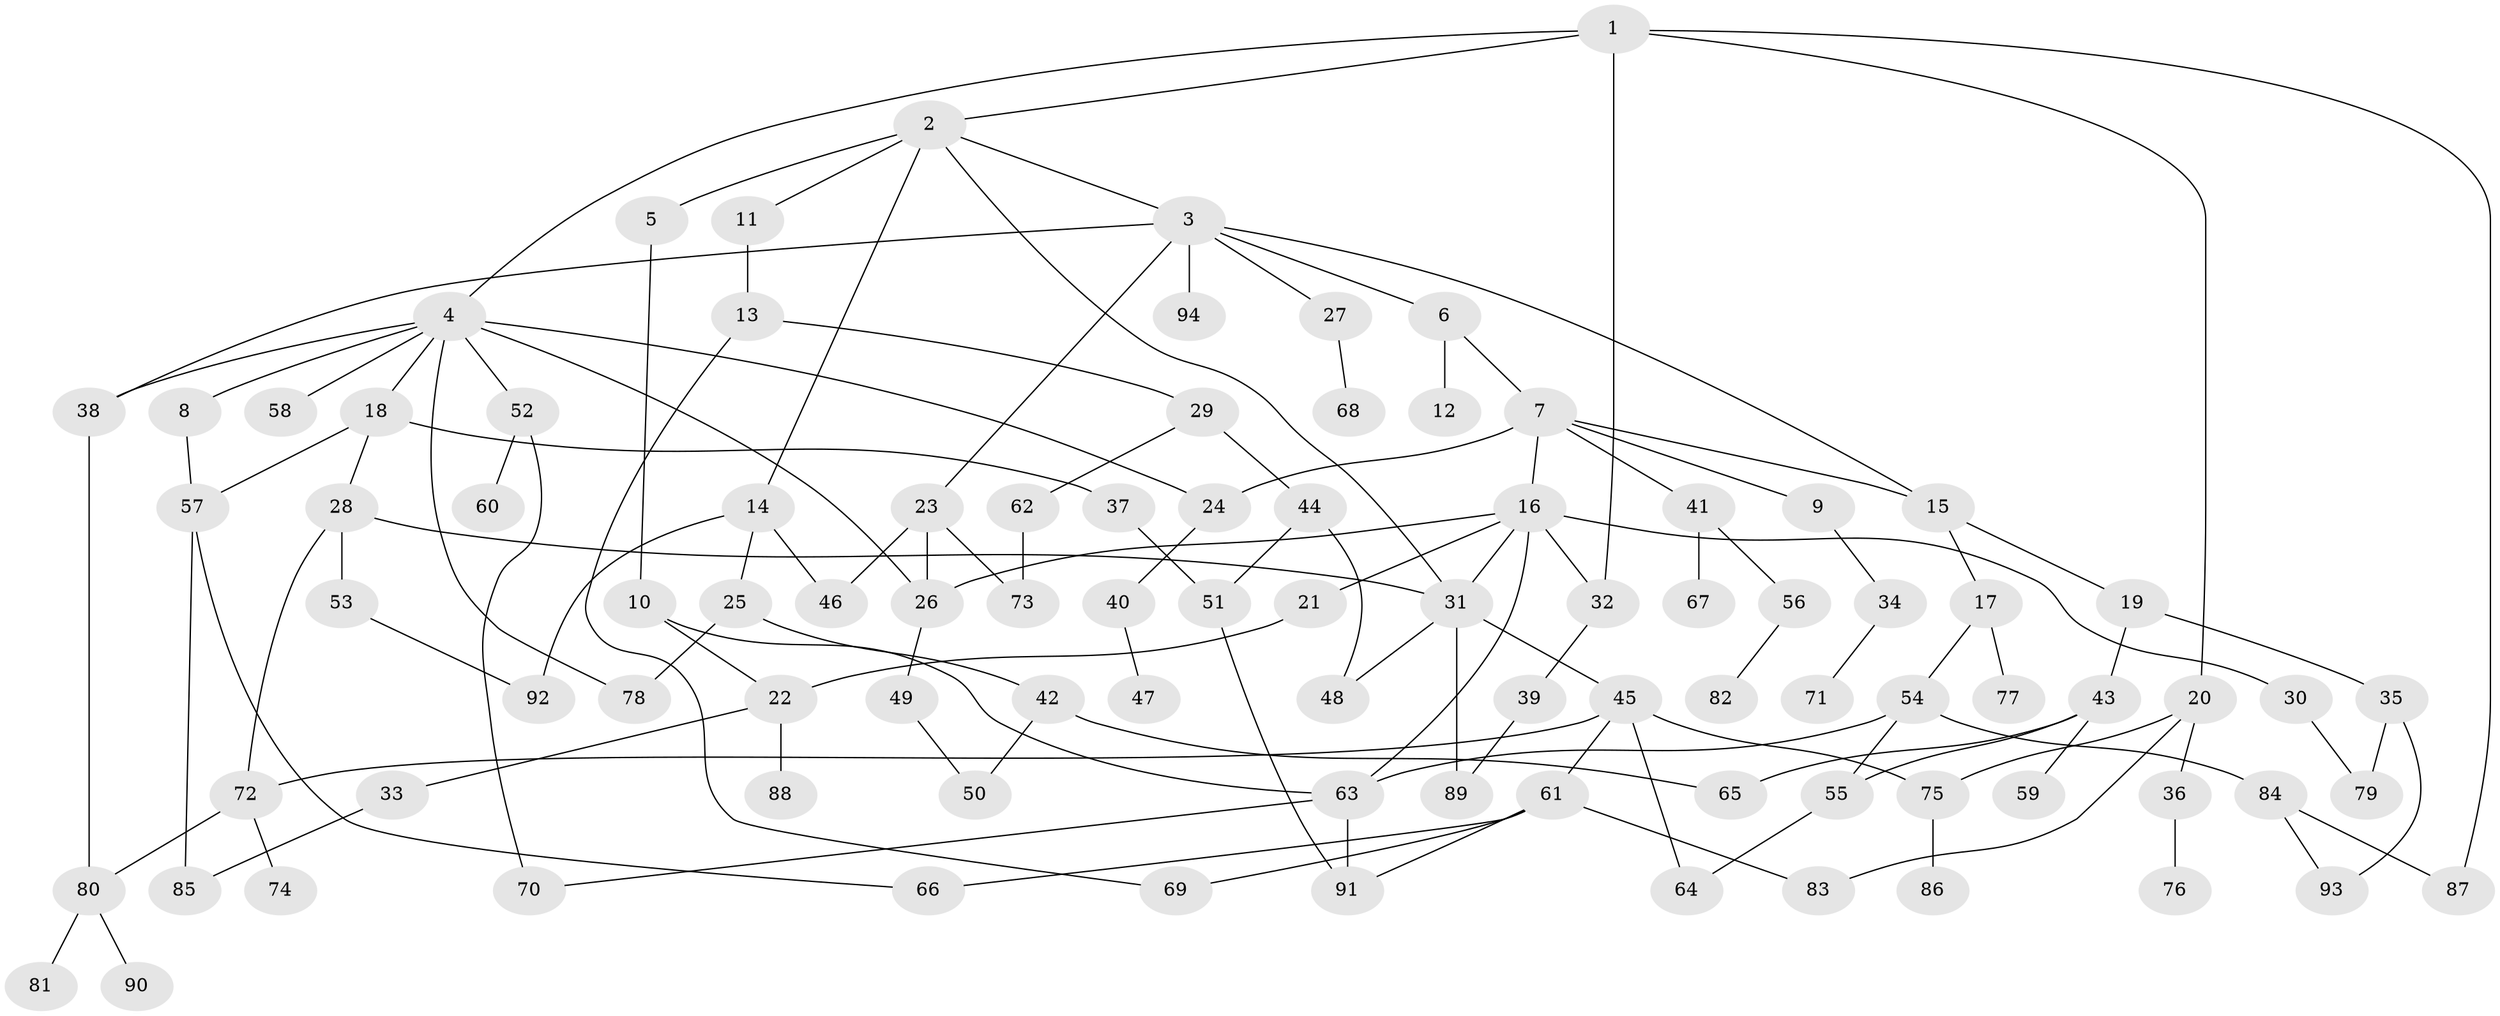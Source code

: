 // coarse degree distribution, {6: 0.09090909090909091, 2: 0.3787878787878788, 3: 0.18181818181818182, 4: 0.16666666666666666, 5: 0.030303030303030304, 1: 0.12121212121212122, 8: 0.015151515151515152, 10: 0.015151515151515152}
// Generated by graph-tools (version 1.1) at 2025/36/03/04/25 23:36:04]
// undirected, 94 vertices, 129 edges
graph export_dot {
  node [color=gray90,style=filled];
  1;
  2;
  3;
  4;
  5;
  6;
  7;
  8;
  9;
  10;
  11;
  12;
  13;
  14;
  15;
  16;
  17;
  18;
  19;
  20;
  21;
  22;
  23;
  24;
  25;
  26;
  27;
  28;
  29;
  30;
  31;
  32;
  33;
  34;
  35;
  36;
  37;
  38;
  39;
  40;
  41;
  42;
  43;
  44;
  45;
  46;
  47;
  48;
  49;
  50;
  51;
  52;
  53;
  54;
  55;
  56;
  57;
  58;
  59;
  60;
  61;
  62;
  63;
  64;
  65;
  66;
  67;
  68;
  69;
  70;
  71;
  72;
  73;
  74;
  75;
  76;
  77;
  78;
  79;
  80;
  81;
  82;
  83;
  84;
  85;
  86;
  87;
  88;
  89;
  90;
  91;
  92;
  93;
  94;
  1 -- 2;
  1 -- 4;
  1 -- 20;
  1 -- 32;
  1 -- 87;
  2 -- 3;
  2 -- 5;
  2 -- 11;
  2 -- 14;
  2 -- 31;
  3 -- 6;
  3 -- 15;
  3 -- 23;
  3 -- 27;
  3 -- 38;
  3 -- 94;
  4 -- 8;
  4 -- 18;
  4 -- 24;
  4 -- 26;
  4 -- 52;
  4 -- 58;
  4 -- 78;
  4 -- 38;
  5 -- 10;
  6 -- 7;
  6 -- 12;
  7 -- 9;
  7 -- 16;
  7 -- 41;
  7 -- 15;
  7 -- 24;
  8 -- 57;
  9 -- 34;
  10 -- 22;
  10 -- 63;
  11 -- 13;
  13 -- 29;
  13 -- 69;
  14 -- 25;
  14 -- 46;
  14 -- 92;
  15 -- 17;
  15 -- 19;
  16 -- 21;
  16 -- 30;
  16 -- 32;
  16 -- 31;
  16 -- 26;
  16 -- 63;
  17 -- 54;
  17 -- 77;
  18 -- 28;
  18 -- 37;
  18 -- 57;
  19 -- 35;
  19 -- 43;
  20 -- 36;
  20 -- 83;
  20 -- 75;
  21 -- 22;
  22 -- 33;
  22 -- 88;
  23 -- 46;
  23 -- 73;
  23 -- 26;
  24 -- 40;
  25 -- 42;
  25 -- 78;
  26 -- 49;
  27 -- 68;
  28 -- 31;
  28 -- 53;
  28 -- 72;
  29 -- 44;
  29 -- 62;
  30 -- 79;
  31 -- 45;
  31 -- 89;
  31 -- 48;
  32 -- 39;
  33 -- 85;
  34 -- 71;
  35 -- 93;
  35 -- 79;
  36 -- 76;
  37 -- 51;
  38 -- 80;
  39 -- 89;
  40 -- 47;
  41 -- 56;
  41 -- 67;
  42 -- 50;
  42 -- 65;
  43 -- 59;
  43 -- 55;
  43 -- 65;
  44 -- 48;
  44 -- 51;
  45 -- 61;
  45 -- 72;
  45 -- 75;
  45 -- 64;
  49 -- 50;
  51 -- 91;
  52 -- 60;
  52 -- 70;
  53 -- 92;
  54 -- 55;
  54 -- 63;
  54 -- 84;
  55 -- 64;
  56 -- 82;
  57 -- 66;
  57 -- 85;
  61 -- 69;
  61 -- 66;
  61 -- 91;
  61 -- 83;
  62 -- 73;
  63 -- 91;
  63 -- 70;
  72 -- 74;
  72 -- 80;
  75 -- 86;
  80 -- 81;
  80 -- 90;
  84 -- 93;
  84 -- 87;
}
